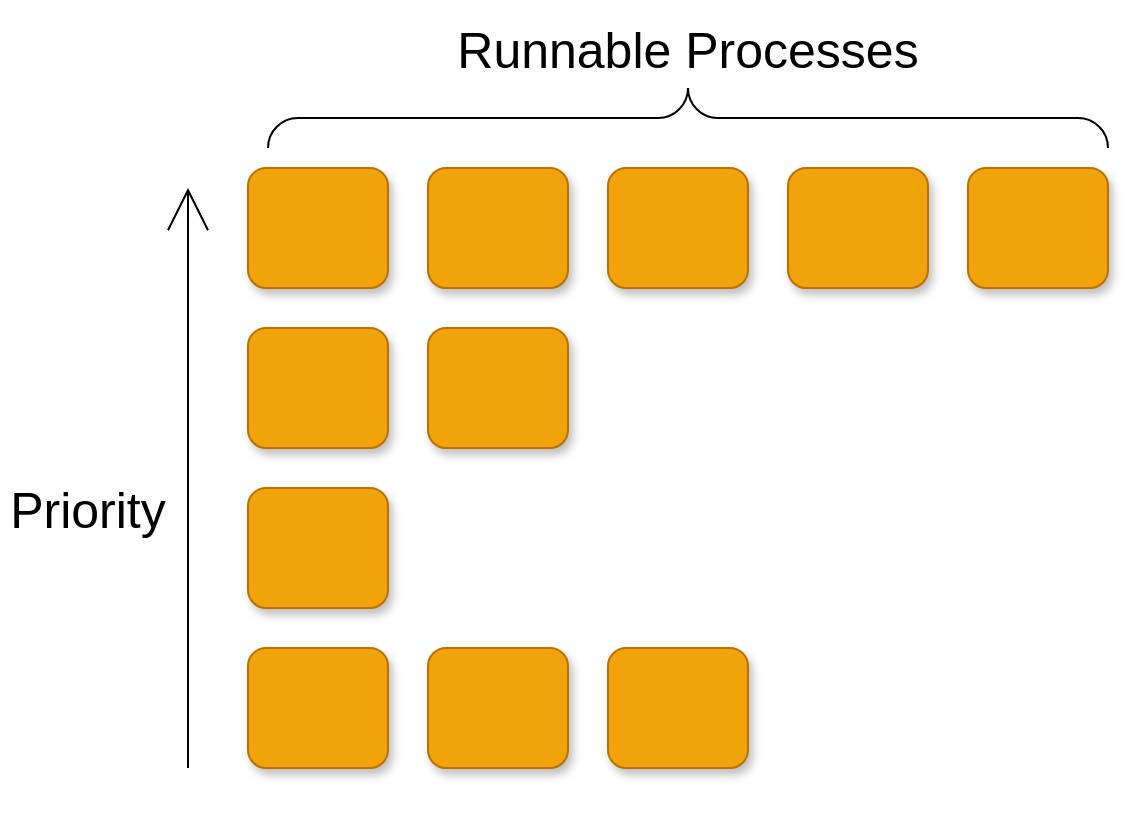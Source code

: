 <mxfile>
    <diagram id="QztMI3m1-U9BuAnar2Cz" name="Page-1">
        <mxGraphModel dx="1141" dy="1870" grid="1" gridSize="10" guides="1" tooltips="1" connect="1" arrows="1" fold="1" page="1" pageScale="1" pageWidth="850" pageHeight="1100" math="0" shadow="0">
            <root>
                <mxCell id="0"/>
                <mxCell id="1" parent="0"/>
                <mxCell id="2" value="" style="rounded=1;whiteSpace=wrap;html=1;fillColor=#f0a30a;strokeColor=#BD7000;fontColor=#000000;shadow=1;" vertex="1" parent="1">
                    <mxGeometry x="120" y="80" width="70" height="60" as="geometry"/>
                </mxCell>
                <mxCell id="14" value="" style="endArrow=open;html=1;endFill=0;endSize=19;strokeColor=#000000;" edge="1" parent="1">
                    <mxGeometry width="50" height="50" relative="1" as="geometry">
                        <mxPoint x="90" y="380" as="sourcePoint"/>
                        <mxPoint x="90" y="90" as="targetPoint"/>
                    </mxGeometry>
                </mxCell>
                <mxCell id="15" value="Priority" style="text;html=1;strokeColor=none;fillColor=none;align=center;verticalAlign=middle;whiteSpace=wrap;rounded=0;shadow=1;fontSize=25;fontColor=#000000;" vertex="1" parent="1">
                    <mxGeometry y="230" width="80" height="40" as="geometry"/>
                </mxCell>
                <mxCell id="16" value="" style="rounded=1;whiteSpace=wrap;html=1;fillColor=#f0a30a;strokeColor=#BD7000;fontColor=#000000;shadow=1;" vertex="1" parent="1">
                    <mxGeometry x="210" y="80" width="70" height="60" as="geometry"/>
                </mxCell>
                <mxCell id="17" value="" style="rounded=1;whiteSpace=wrap;html=1;fillColor=#f0a30a;strokeColor=#BD7000;fontColor=#000000;shadow=1;" vertex="1" parent="1">
                    <mxGeometry x="300" y="80" width="70" height="60" as="geometry"/>
                </mxCell>
                <mxCell id="18" value="" style="rounded=1;whiteSpace=wrap;html=1;fillColor=#f0a30a;strokeColor=#BD7000;fontColor=#000000;shadow=1;" vertex="1" parent="1">
                    <mxGeometry x="390" y="80" width="70" height="60" as="geometry"/>
                </mxCell>
                <mxCell id="19" value="" style="rounded=1;whiteSpace=wrap;html=1;fillColor=#f0a30a;strokeColor=#BD7000;fontColor=#000000;shadow=1;" vertex="1" parent="1">
                    <mxGeometry x="480" y="80" width="70" height="60" as="geometry"/>
                </mxCell>
                <mxCell id="21" value="" style="rounded=1;whiteSpace=wrap;html=1;fillColor=#f0a30a;strokeColor=#BD7000;fontColor=#000000;shadow=1;" vertex="1" parent="1">
                    <mxGeometry x="120" y="160" width="70" height="60" as="geometry"/>
                </mxCell>
                <mxCell id="22" value="" style="rounded=1;whiteSpace=wrap;html=1;fillColor=#f0a30a;strokeColor=#BD7000;fontColor=#000000;shadow=1;" vertex="1" parent="1">
                    <mxGeometry x="210" y="160" width="70" height="60" as="geometry"/>
                </mxCell>
                <mxCell id="24" value="" style="rounded=1;whiteSpace=wrap;html=1;fillColor=#f0a30a;strokeColor=#BD7000;fontColor=#000000;shadow=1;" vertex="1" parent="1">
                    <mxGeometry x="120" y="320" width="70" height="60" as="geometry"/>
                </mxCell>
                <mxCell id="25" value="" style="rounded=1;whiteSpace=wrap;html=1;fillColor=#f0a30a;strokeColor=#BD7000;fontColor=#000000;shadow=1;" vertex="1" parent="1">
                    <mxGeometry x="210" y="320" width="70" height="60" as="geometry"/>
                </mxCell>
                <mxCell id="26" value="" style="rounded=1;whiteSpace=wrap;html=1;fillColor=#f0a30a;strokeColor=#BD7000;fontColor=#000000;shadow=1;" vertex="1" parent="1">
                    <mxGeometry x="300" y="320" width="70" height="60" as="geometry"/>
                </mxCell>
                <mxCell id="27" value="" style="rounded=1;whiteSpace=wrap;html=1;fillColor=#f0a30a;strokeColor=#BD7000;fontColor=#000000;shadow=1;" vertex="1" parent="1">
                    <mxGeometry x="120" y="240" width="70" height="60" as="geometry"/>
                </mxCell>
                <mxCell id="28" value="" style="verticalLabelPosition=bottom;shadow=0;dashed=0;align=center;html=1;verticalAlign=top;strokeWidth=1;shape=mxgraph.mockup.markup.curlyBrace;fontSize=25;fillColor=none;strokeColor=#000000;" vertex="1" parent="1">
                    <mxGeometry x="130" y="40" width="420" height="30" as="geometry"/>
                </mxCell>
                <mxCell id="30" value="Runnable Processes" style="text;html=1;strokeColor=none;fillColor=none;align=center;verticalAlign=middle;whiteSpace=wrap;rounded=0;shadow=1;fontSize=25;fontColor=#000000;" vertex="1" parent="1">
                    <mxGeometry x="210" width="260" height="40" as="geometry"/>
                </mxCell>
            </root>
        </mxGraphModel>
    </diagram>
</mxfile>